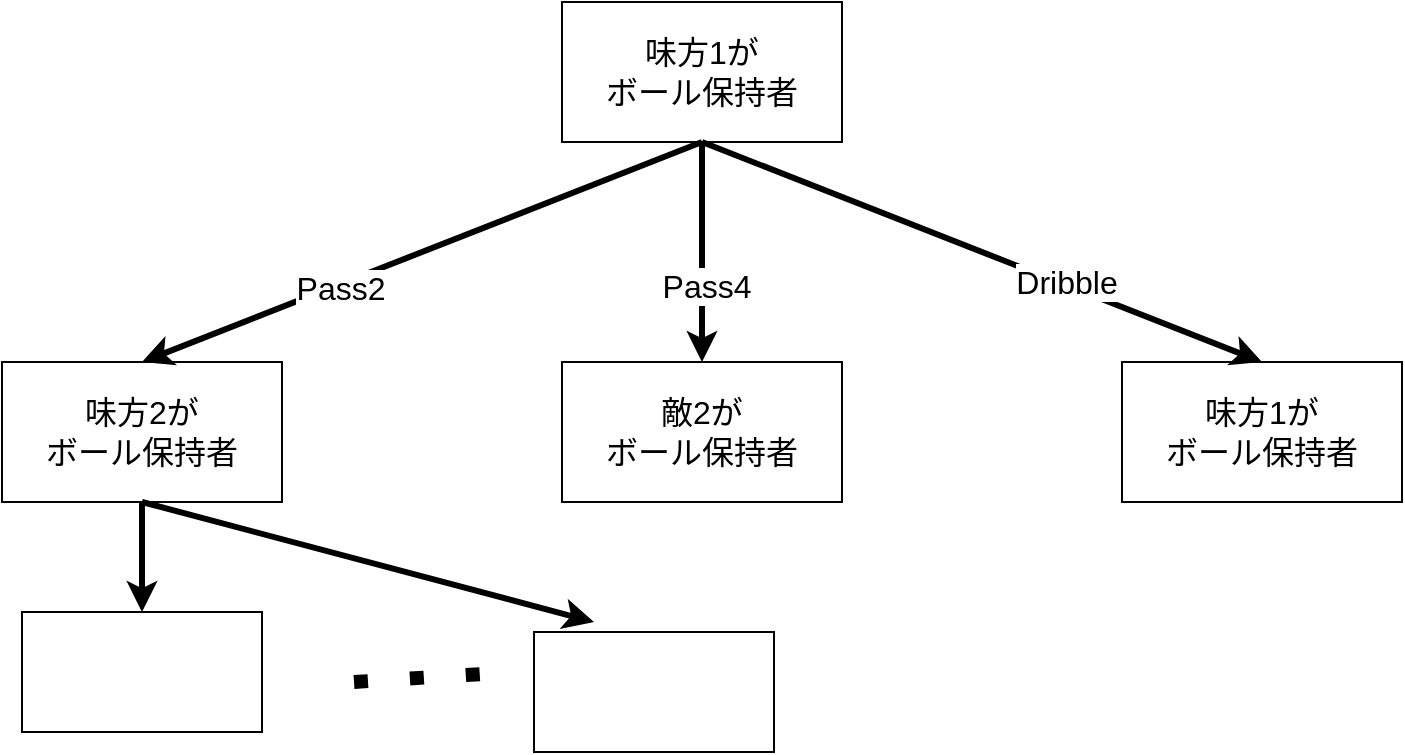 <mxfile version="20.5.1" type="github">
  <diagram id="ZhyXs2sG57gM73b3agKA" name="ページ1">
    <mxGraphModel dx="1422" dy="786" grid="1" gridSize="10" guides="1" tooltips="1" connect="1" arrows="1" fold="1" page="1" pageScale="1" pageWidth="827" pageHeight="1169" math="0" shadow="0">
      <root>
        <mxCell id="0" />
        <mxCell id="1" parent="0" />
        <mxCell id="LrvvoULdtSDVL5VCerUx-2" value="&lt;font style=&quot;font-size: 16px;&quot;&gt;味方1が&lt;br&gt;ボール保持者&lt;/font&gt;" style="rounded=0;whiteSpace=wrap;html=1;" vertex="1" parent="1">
          <mxGeometry x="344" y="250" width="140" height="70" as="geometry" />
        </mxCell>
        <mxCell id="LrvvoULdtSDVL5VCerUx-3" value="&lt;font style=&quot;font-size: 16px;&quot;&gt;味方1が&lt;br&gt;ボール保持者&lt;/font&gt;" style="rounded=0;whiteSpace=wrap;html=1;" vertex="1" parent="1">
          <mxGeometry x="624" y="430" width="140" height="70" as="geometry" />
        </mxCell>
        <mxCell id="LrvvoULdtSDVL5VCerUx-4" value="&lt;font style=&quot;font-size: 16px;&quot;&gt;敵2が&lt;br&gt;ボール保持者&lt;/font&gt;" style="rounded=0;whiteSpace=wrap;html=1;" vertex="1" parent="1">
          <mxGeometry x="344" y="430" width="140" height="70" as="geometry" />
        </mxCell>
        <mxCell id="LrvvoULdtSDVL5VCerUx-5" value="&lt;font style=&quot;font-size: 16px;&quot;&gt;味方2が&lt;br&gt;ボール保持者&lt;/font&gt;" style="rounded=0;whiteSpace=wrap;html=1;" vertex="1" parent="1">
          <mxGeometry x="64" y="430" width="140" height="70" as="geometry" />
        </mxCell>
        <mxCell id="LrvvoULdtSDVL5VCerUx-8" value="" style="endArrow=classic;html=1;rounded=0;fontSize=16;exitX=0.5;exitY=1;exitDx=0;exitDy=0;entryX=0.5;entryY=0;entryDx=0;entryDy=0;strokeWidth=3;" edge="1" parent="1" source="LrvvoULdtSDVL5VCerUx-2" target="LrvvoULdtSDVL5VCerUx-5">
          <mxGeometry width="50" height="50" relative="1" as="geometry">
            <mxPoint x="324" y="380" as="sourcePoint" />
            <mxPoint x="374" y="330" as="targetPoint" />
          </mxGeometry>
        </mxCell>
        <mxCell id="LrvvoULdtSDVL5VCerUx-9" value="Pass2" style="edgeLabel;html=1;align=center;verticalAlign=middle;resizable=0;points=[];fontSize=16;" vertex="1" connectable="0" parent="LrvvoULdtSDVL5VCerUx-8">
          <mxGeometry x="0.297" y="2" relative="1" as="geometry">
            <mxPoint as="offset" />
          </mxGeometry>
        </mxCell>
        <mxCell id="LrvvoULdtSDVL5VCerUx-10" value="" style="endArrow=classic;html=1;rounded=0;fontSize=16;exitX=0.5;exitY=1;exitDx=0;exitDy=0;entryX=0.5;entryY=0;entryDx=0;entryDy=0;strokeWidth=3;" edge="1" parent="1" source="LrvvoULdtSDVL5VCerUx-2" target="LrvvoULdtSDVL5VCerUx-4">
          <mxGeometry width="50" height="50" relative="1" as="geometry">
            <mxPoint x="424" y="330" as="sourcePoint" />
            <mxPoint x="144" y="440" as="targetPoint" />
          </mxGeometry>
        </mxCell>
        <mxCell id="LrvvoULdtSDVL5VCerUx-11" value="Pass4" style="edgeLabel;html=1;align=center;verticalAlign=middle;resizable=0;points=[];fontSize=16;" vertex="1" connectable="0" parent="LrvvoULdtSDVL5VCerUx-10">
          <mxGeometry x="0.297" y="2" relative="1" as="geometry">
            <mxPoint as="offset" />
          </mxGeometry>
        </mxCell>
        <mxCell id="LrvvoULdtSDVL5VCerUx-12" value="" style="endArrow=classic;html=1;rounded=0;fontSize=16;entryX=0.5;entryY=0;entryDx=0;entryDy=0;strokeWidth=3;" edge="1" parent="1" target="LrvvoULdtSDVL5VCerUx-3">
          <mxGeometry width="50" height="50" relative="1" as="geometry">
            <mxPoint x="414" y="320" as="sourcePoint" />
            <mxPoint x="154" y="450" as="targetPoint" />
          </mxGeometry>
        </mxCell>
        <mxCell id="LrvvoULdtSDVL5VCerUx-13" value="Dribble" style="edgeLabel;html=1;align=center;verticalAlign=middle;resizable=0;points=[];fontSize=16;" vertex="1" connectable="0" parent="LrvvoULdtSDVL5VCerUx-12">
          <mxGeometry x="0.297" y="2" relative="1" as="geometry">
            <mxPoint as="offset" />
          </mxGeometry>
        </mxCell>
        <mxCell id="LrvvoULdtSDVL5VCerUx-14" value="" style="endArrow=classic;html=1;rounded=0;fontSize=16;exitX=0.5;exitY=1;exitDx=0;exitDy=0;strokeWidth=3;" edge="1" parent="1" source="LrvvoULdtSDVL5VCerUx-5" target="LrvvoULdtSDVL5VCerUx-15">
          <mxGeometry width="50" height="50" relative="1" as="geometry">
            <mxPoint x="280" y="600" as="sourcePoint" />
            <mxPoint x="134" y="560" as="targetPoint" />
          </mxGeometry>
        </mxCell>
        <mxCell id="LrvvoULdtSDVL5VCerUx-15" value="" style="rounded=0;whiteSpace=wrap;html=1;fontSize=16;" vertex="1" parent="1">
          <mxGeometry x="74" y="555" width="120" height="60" as="geometry" />
        </mxCell>
        <mxCell id="LrvvoULdtSDVL5VCerUx-16" value="" style="endArrow=classic;html=1;rounded=0;fontSize=16;exitX=0.5;exitY=1;exitDx=0;exitDy=0;strokeWidth=3;" edge="1" parent="1" source="LrvvoULdtSDVL5VCerUx-5">
          <mxGeometry width="50" height="50" relative="1" as="geometry">
            <mxPoint x="144" y="510" as="sourcePoint" />
            <mxPoint x="360" y="560" as="targetPoint" />
          </mxGeometry>
        </mxCell>
        <mxCell id="LrvvoULdtSDVL5VCerUx-17" value="" style="endArrow=none;dashed=1;html=1;dashPattern=1 3;strokeWidth=7;rounded=0;fontSize=16;" edge="1" parent="1">
          <mxGeometry width="50" height="50" relative="1" as="geometry">
            <mxPoint x="240" y="590" as="sourcePoint" />
            <mxPoint x="320" y="585" as="targetPoint" />
          </mxGeometry>
        </mxCell>
        <mxCell id="LrvvoULdtSDVL5VCerUx-19" value="" style="rounded=0;whiteSpace=wrap;html=1;fontSize=16;" vertex="1" parent="1">
          <mxGeometry x="330" y="565" width="120" height="60" as="geometry" />
        </mxCell>
      </root>
    </mxGraphModel>
  </diagram>
</mxfile>

